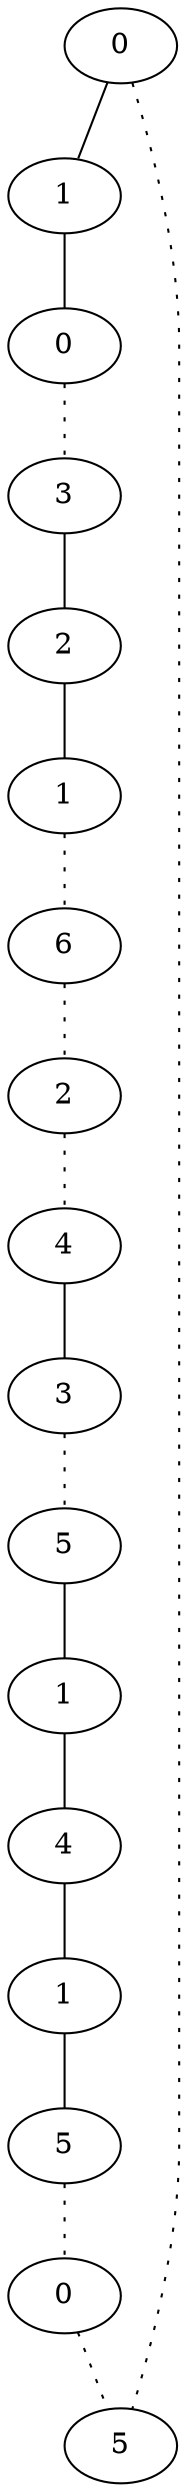 graph {
a0[label=0];
a1[label=1];
a2[label=0];
a3[label=3];
a4[label=2];
a5[label=1];
a6[label=6];
a7[label=2];
a8[label=4];
a9[label=3];
a10[label=5];
a11[label=1];
a12[label=4];
a13[label=1];
a14[label=5];
a15[label=0];
a16[label=5];
a0 -- a1;
a0 -- a16 [style=dotted];
a1 -- a2;
a2 -- a3 [style=dotted];
a3 -- a4;
a4 -- a5;
a5 -- a6 [style=dotted];
a6 -- a7 [style=dotted];
a7 -- a8 [style=dotted];
a8 -- a9;
a9 -- a10 [style=dotted];
a10 -- a11;
a11 -- a12;
a12 -- a13;
a13 -- a14;
a14 -- a15 [style=dotted];
a15 -- a16 [style=dotted];
}
